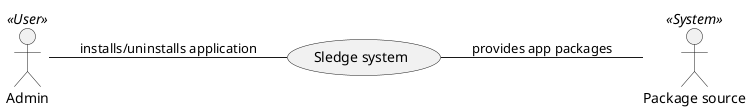 @startuml
left to right direction
actor Admin <<User>>
actor "Package source" as packageSource <<System>>
Admin -- (Sledge system) : installs/uninstalls application
(Sledge system) -- packageSource : provides app packages
@enduml